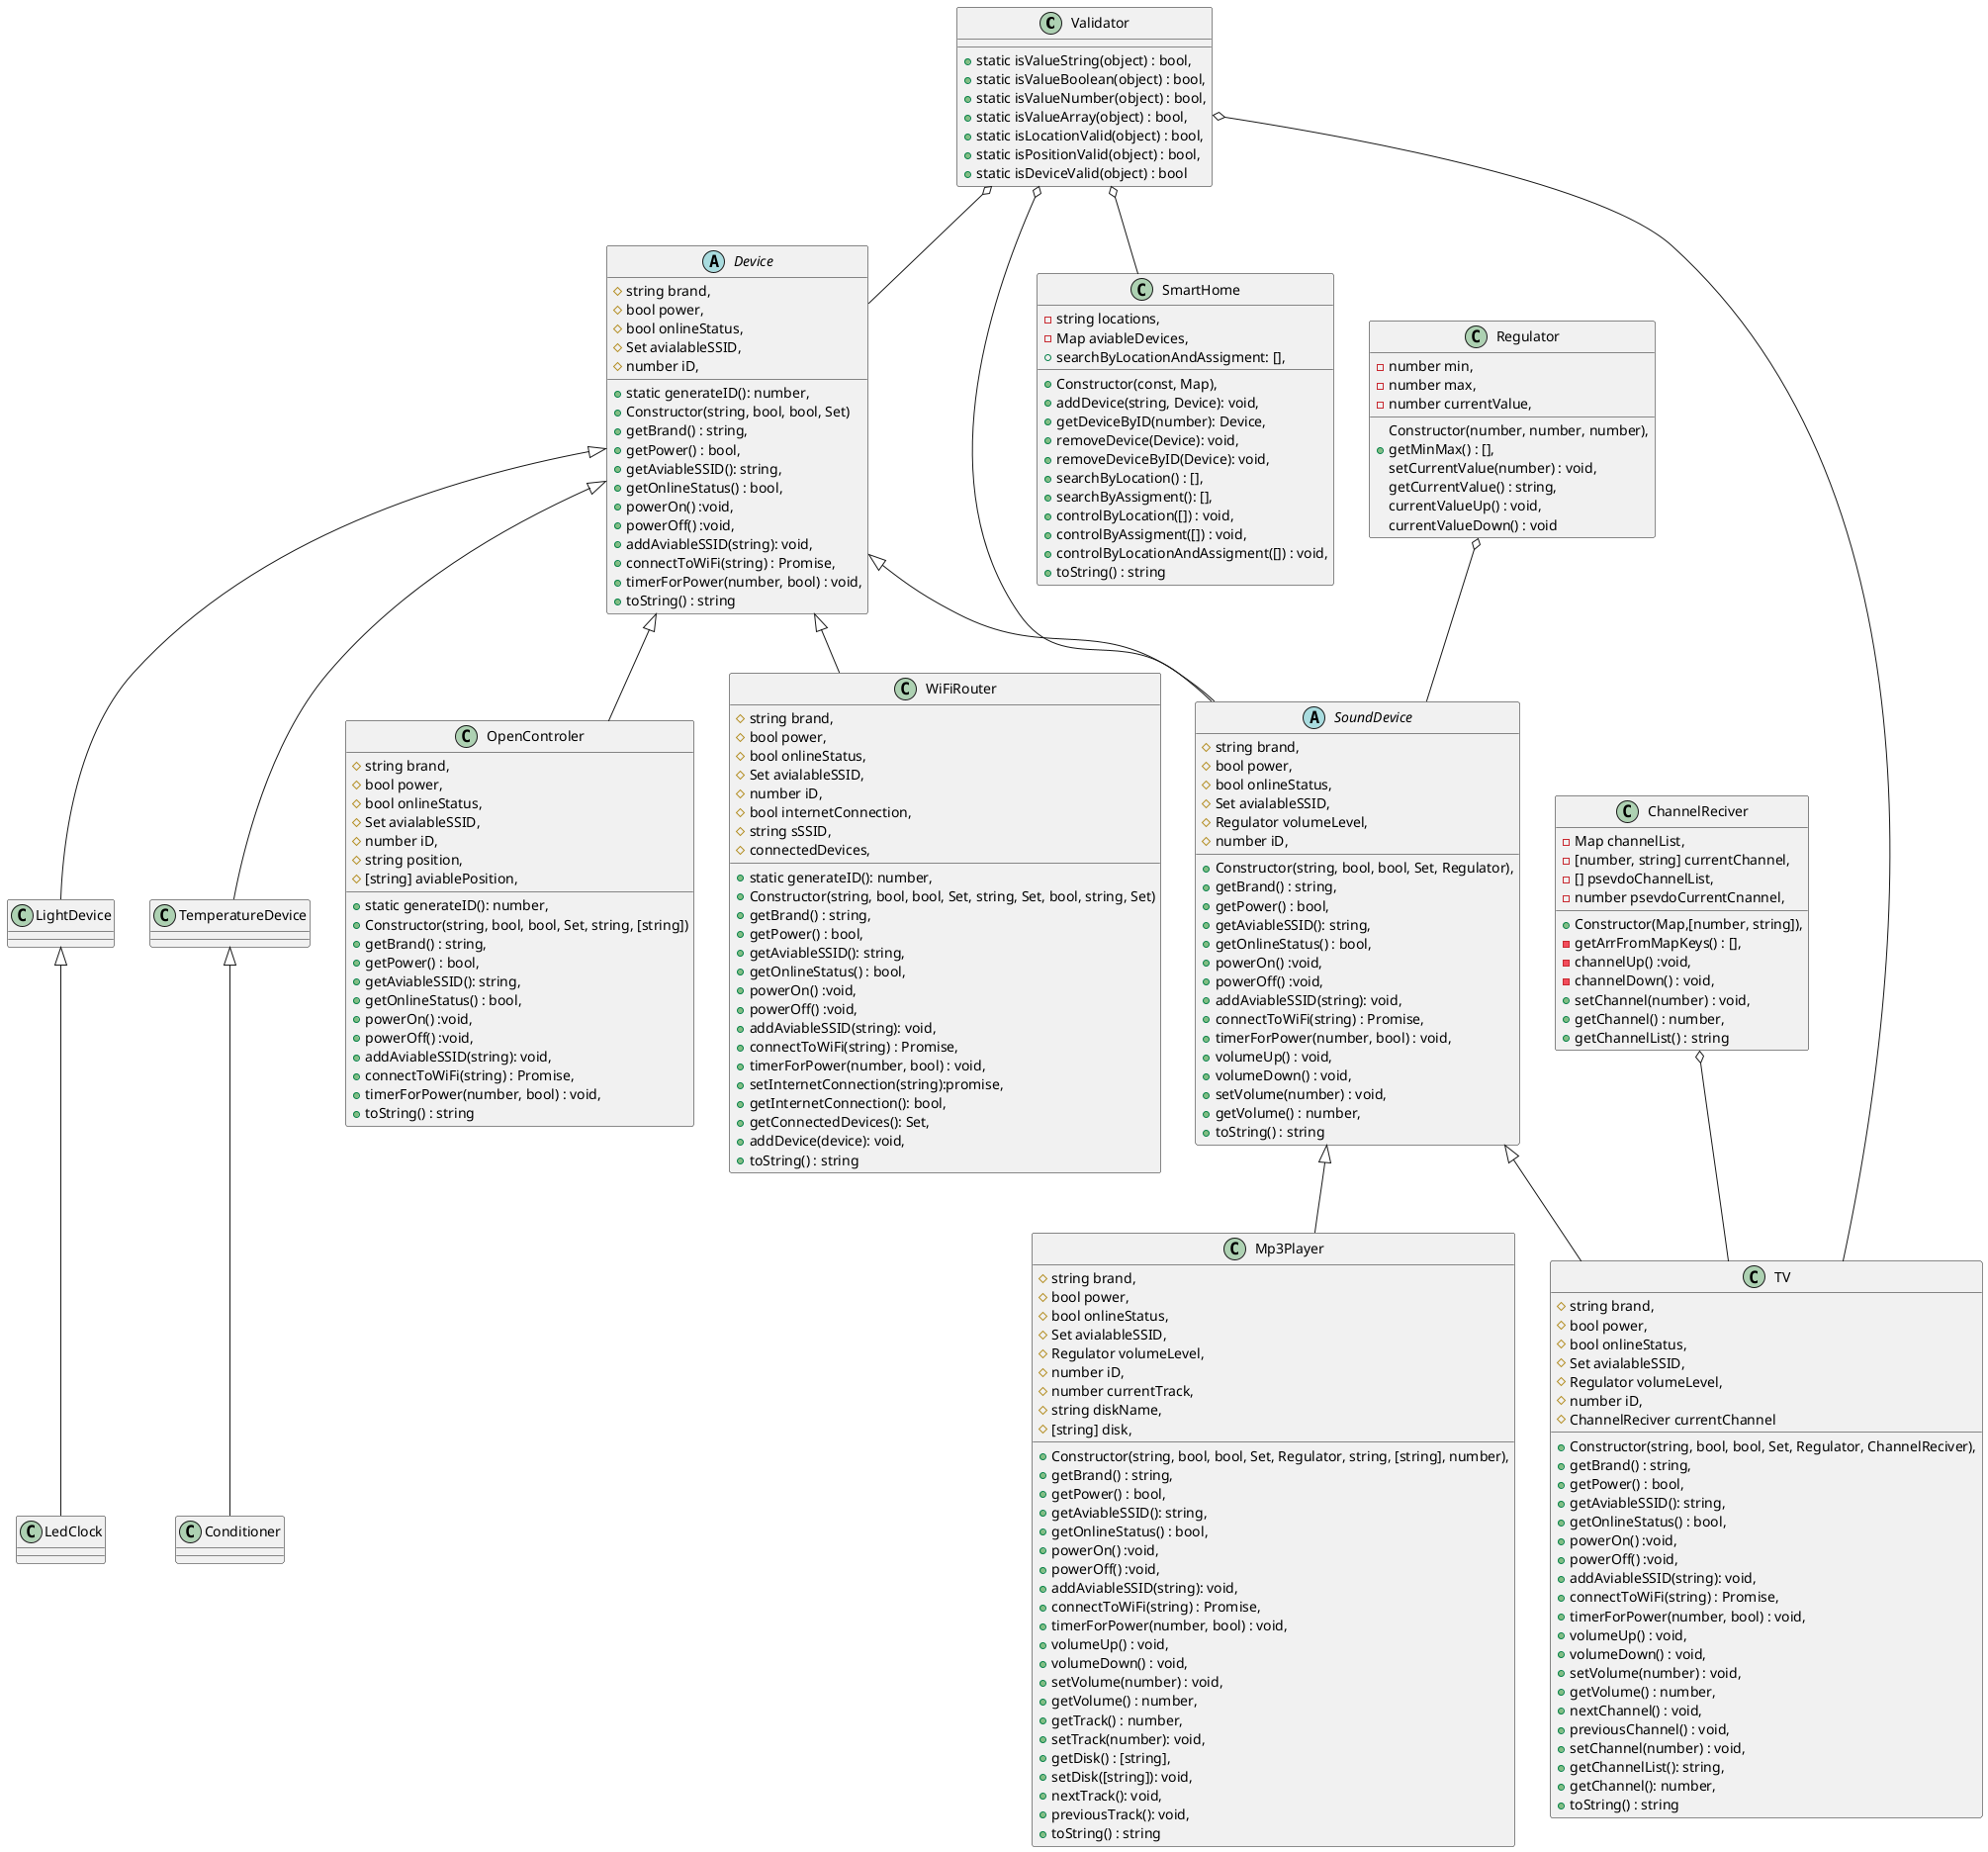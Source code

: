 skinparam classAttributeIconSize 0
@startuml smartHome

class Validator{
    +static isValueString(object) : bool,
    +static isValueBoolean(object) : bool,
    +static isValueNumber(object) : bool,
    +static isValueArray(object) : bool,
    +static isLocationValid(object) : bool,
    +static isPositionValid(object) : bool,
    +static isDeviceValid(object) : bool
}

class ChannelReciver{
    +Constructor(Map,[number, string]),
    -Map channelList, 
    -[number, string] currentChannel,
    -[] psevdoChannelList,
    -number psevdoCurrentCnannel,
    -getArrFromMapKeys() : [],
    -channelUp() :void,
    -channelDown() : void,
    +setChannel(number) : void, 
    +getChannel() : number,
    +getChannelList() : string
}

class Regulator{
    Constructor(number, number, number),
    -number min,
    -number max,
    -number currentValue,
    +getMinMax() : [],
    setCurrentValue(number) : void,
    getCurrentValue() : string, 
    currentValueUp() : void,
    currentValueDown() : void
}


abstract class Device{
    +static generateID(): number,
    +Constructor(string, bool, bool, Set)
    #string brand,
    #bool power,
    #bool onlineStatus,
    #Set avialableSSID,
    #number iD,
    +getBrand() : string,
    +getPower() : bool,
    +getAviableSSID(): string,
    +getOnlineStatus() : bool,
    +powerOn() :void,
    +powerOff() :void,
    +addAviableSSID(string): void,
    +connectToWiFi(string) : Promise,
    +timerForPower(number, bool) : void,
    +toString() : string
}

abstract class SoundDevice{
    +Constructor(string, bool, bool, Set, Regulator),
    #string brand,
    #bool power,
    #bool onlineStatus,
    #Set avialableSSID,
    #Regulator volumeLevel,
    #number iD,
    +getBrand() : string,
    +getPower() : bool,
    +getAviableSSID(): string,
    +getOnlineStatus() : bool,
    +powerOn() :void,
    +powerOff() :void,
    +addAviableSSID(string): void,
    +connectToWiFi(string) : Promise,
    +timerForPower(number, bool) : void,
    +volumeUp() : void,
    +volumeDown() : void,
    +setVolume(number) : void, 
    +getVolume() : number,
    +toString() : string
}

class Mp3Player{
     +Constructor(string, bool, bool, Set, Regulator, string, [string], number),
    #string brand,
    #bool power,
    #bool onlineStatus,
    #Set avialableSSID,
    #Regulator volumeLevel,
    #number iD,
    #number currentTrack,
    #string diskName,
    #[string] disk,
    +getBrand() : string,
    +getPower() : bool,
    +getAviableSSID(): string,
    +getOnlineStatus() : bool,
    +powerOn() :void,
    +powerOff() :void,
    +addAviableSSID(string): void,
    +connectToWiFi(string) : Promise,
    +timerForPower(number, bool) : void,
    +volumeUp() : void,
    +volumeDown() : void,
    +setVolume(number) : void, 
    +getVolume() : number,    
    +getTrack() : number,
    +setTrack(number): void,
    +getDisk() : [string],
    +setDisk([string]): void,
    +nextTrack(): void,
    +previousTrack(): void,
    +toString() : string
}

class TV{
    +Constructor(string, bool, bool, Set, Regulator, ChannelReciver),
    #string brand,
    #bool power,
    #bool onlineStatus,
    #Set avialableSSID,
    #Regulator volumeLevel,
    #number iD,
    #ChannelReciver currentChannel
    +getBrand() : string,
    +getPower() : bool,
    +getAviableSSID(): string,
    +getOnlineStatus() : bool,
    +powerOn() :void,
    +powerOff() :void,
    +addAviableSSID(string): void,
    +connectToWiFi(string) : Promise,
    +timerForPower(number, bool) : void,
    +volumeUp() : void,
    +volumeDown() : void,
    +setVolume(number) : void, 
    +getVolume() : number,
    +nextChannel() : void,
    +previousChannel() : void,
    +setChannel(number) : void,
    +getChannelList(): string,
    +getChannel(): number,
    +toString() : string

}

class OpenControler{
    +static generateID(): number,
    +Constructor(string, bool, bool, Set, string, [string])
    #string brand,
    #bool power,
    #bool onlineStatus,
    #Set avialableSSID,
    #number iD,
    #string position,
    #[string] aviablePosition,
    +getBrand() : string,
    +getPower() : bool,
    +getAviableSSID(): string,
    +getOnlineStatus() : bool,
    +powerOn() :void,
    +powerOff() :void,
    +addAviableSSID(string): void,
    +connectToWiFi(string) : Promise,
    +timerForPower(number, bool) : void,
    +toString() : string
}

class SmartHome{
    +Constructor(const, Map),
    -string locations,
    -Map aviableDevices,
    +addDevice(string, Device): void,
    +getDeviceByID(number): Device,
    +removeDevice(Device): void,
    +removeDeviceByID(Device): void,
    +searchByLocation() : [],
    +searchByAssigment(): [],
    +searchByLocationAndAssigment: [],
    +controlByLocation([]) : void,
    +controlByAssigment([]) : void,
    +controlByLocationAndAssigment([]) : void,
    +toString() : string
}

class WiFiRouter{
    +static generateID(): number,
    +Constructor(string, bool, bool, Set, string, Set, bool, string, Set)
    #string brand,
    #bool power,
    #bool onlineStatus,
    #Set avialableSSID,
    #number iD,
    #bool internetConnection,
    #string sSSID,
    #connectedDevices,    
    +getBrand() : string,
    +getPower() : bool,
    +getAviableSSID(): string,
    +getOnlineStatus() : bool,
    +powerOn() :void,
    +powerOff() :void,
    +addAviableSSID(string): void,
    +connectToWiFi(string) : Promise,
    +timerForPower(number, bool) : void,
    +setInternetConnection(string):promise,
    +getInternetConnection(): bool,
    +getConnectedDevices(): Set,
    +addDevice(device): void,
    +toString() : string
}

Device <|-- SoundDevice
Device <|-- WiFiRouter
Device <|-- OpenControler
Device <|-- LightDevice
Device <|-- TemperatureDevice


SoundDevice <|-- TV
SoundDevice <|-- Mp3Player

LightDevice <|-- LedClock
TemperatureDevice <|-- Conditioner

ChannelReciver o-- TV
Regulator o-- SoundDevice
Validator o-- Device
Validator o-- SoundDevice
Validator o-- TV


Validator o-- SmartHome

@enduml